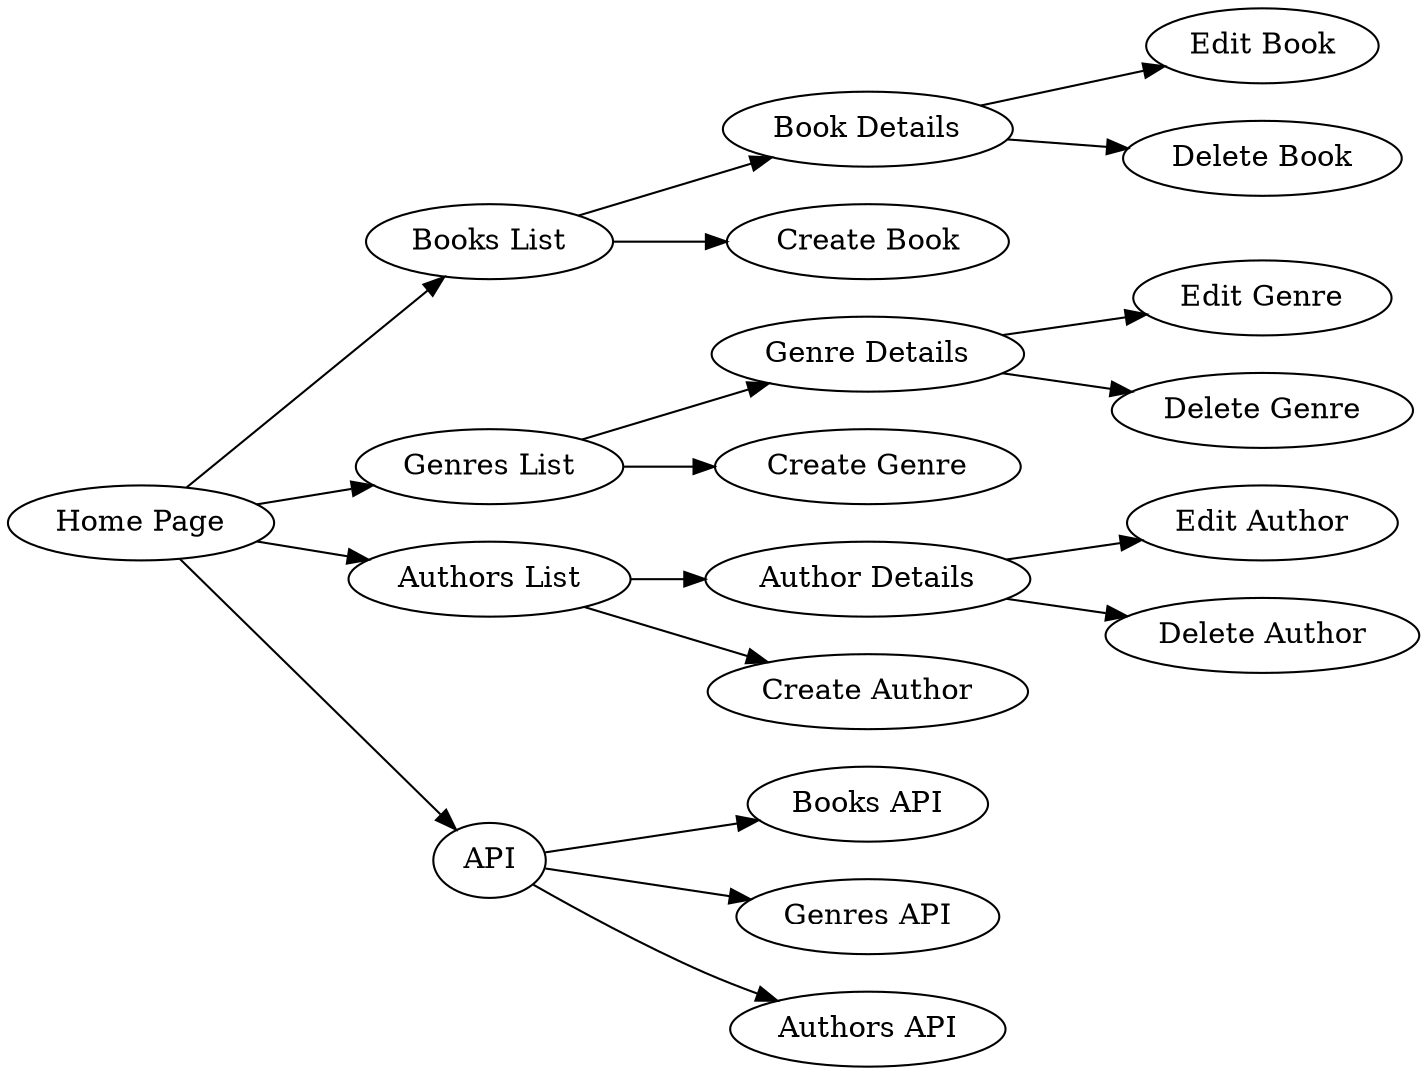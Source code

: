 digraph G {
    rankdir = LR;

    home [label = "Home Page"]

    books [label = "Books List"]
    book_details [label = "Book Details"]
    book_create [label = "Create Book"]
    book_edit [label = "Edit Book"]
    book_delete [label = "Delete Book"]

    genres [label = "Genres List"]
    genre_details [label = "Genre Details"]
    genre_create [label = "Create Genre"]
    genre_edit [label = "Edit Genre"]
    genre_delete [label = "Delete Genre"]

    authors [label = "Authors List"]
    author_details [label = "Author Details"]
    author_create [label = "Create Author"]
    author_edit [label = "Edit Author"]
    author_delete [label = "Delete Author"]

    api [label = "API"]
    api_books [label = "Books API"]
    api_genres [label = "Genres API"]
    api_authors [label = "Authors API"]

    home -> books
    home -> genres
    home -> authors
    home -> api

    books -> book_details
    books -> book_create
    book_details -> book_edit
    book_details -> book_delete

    genres -> genre_details
    genres -> genre_create
    genre_details -> genre_edit
    genre_details -> genre_delete

    authors -> author_details
    authors -> author_create
    author_details -> author_edit
    author_details -> author_delete

    api -> api_books
    api -> api_genres
    api -> api_authors
}